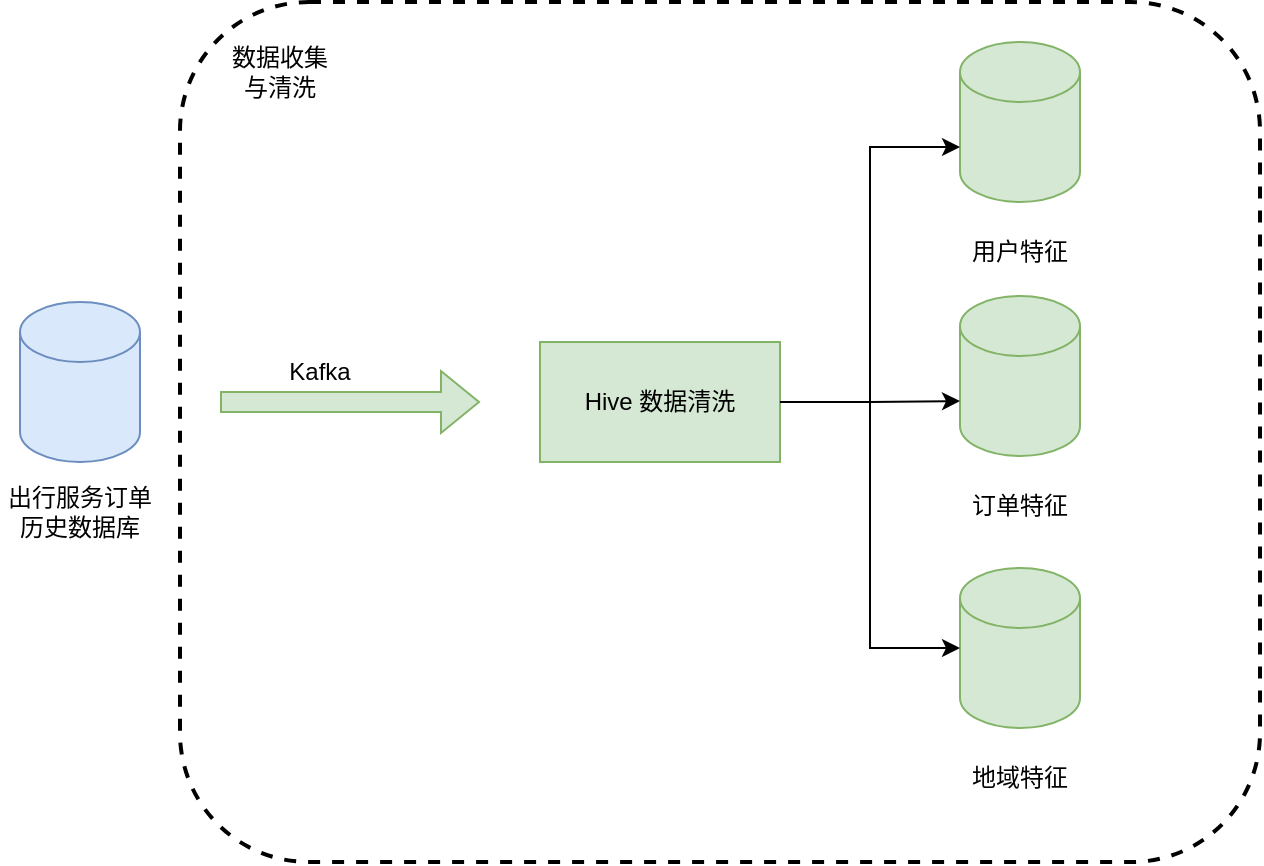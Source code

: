 <mxfile version="24.7.8">
  <diagram name="第 1 页" id="B09jO34l7bWqkV-am1vE">
    <mxGraphModel dx="2522" dy="1291" grid="1" gridSize="10" guides="1" tooltips="1" connect="1" arrows="1" fold="1" page="1" pageScale="1" pageWidth="827" pageHeight="1169" math="0" shadow="0">
      <root>
        <mxCell id="0" />
        <mxCell id="1" parent="0" />
        <mxCell id="l9q7uccA2g5ODQns56o_-4" value="Hive 数据清洗" style="rounded=0;whiteSpace=wrap;html=1;fillColor=#d5e8d4;strokeColor=#82b366;" vertex="1" parent="1">
          <mxGeometry x="360" y="240" width="120" height="60" as="geometry" />
        </mxCell>
        <mxCell id="l9q7uccA2g5ODQns56o_-5" value="" style="shape=flexArrow;endArrow=classic;html=1;rounded=0;fillColor=#d5e8d4;strokeColor=#82b366;" edge="1" parent="1">
          <mxGeometry width="50" height="50" relative="1" as="geometry">
            <mxPoint x="200" y="270" as="sourcePoint" />
            <mxPoint x="330" y="270" as="targetPoint" />
          </mxGeometry>
        </mxCell>
        <mxCell id="l9q7uccA2g5ODQns56o_-6" value="Kafka" style="text;html=1;align=center;verticalAlign=middle;whiteSpace=wrap;rounded=0;" vertex="1" parent="1">
          <mxGeometry x="220" y="240" width="60" height="30" as="geometry" />
        </mxCell>
        <mxCell id="l9q7uccA2g5ODQns56o_-8" value="" style="group" vertex="1" connectable="0" parent="1">
          <mxGeometry x="90" y="220" width="80" height="120" as="geometry" />
        </mxCell>
        <mxCell id="l9q7uccA2g5ODQns56o_-2" value="" style="shape=cylinder3;whiteSpace=wrap;html=1;boundedLbl=1;backgroundOutline=1;size=15;fillColor=#dae8fc;strokeColor=#6c8ebf;" vertex="1" parent="l9q7uccA2g5ODQns56o_-8">
          <mxGeometry x="10" width="60" height="80" as="geometry" />
        </mxCell>
        <mxCell id="l9q7uccA2g5ODQns56o_-3" value="出行服务订单历史数据库" style="text;html=1;align=center;verticalAlign=middle;whiteSpace=wrap;rounded=0;" vertex="1" parent="l9q7uccA2g5ODQns56o_-8">
          <mxGeometry y="90" width="80" height="30" as="geometry" />
        </mxCell>
        <mxCell id="l9q7uccA2g5ODQns56o_-9" value="" style="group" vertex="1" connectable="0" parent="1">
          <mxGeometry x="560" y="90" width="80" height="120" as="geometry" />
        </mxCell>
        <mxCell id="l9q7uccA2g5ODQns56o_-10" value="" style="shape=cylinder3;whiteSpace=wrap;html=1;boundedLbl=1;backgroundOutline=1;size=15;fillColor=#d5e8d4;strokeColor=#82b366;" vertex="1" parent="l9q7uccA2g5ODQns56o_-9">
          <mxGeometry x="10" width="60" height="80" as="geometry" />
        </mxCell>
        <mxCell id="l9q7uccA2g5ODQns56o_-11" value="用户特征" style="text;html=1;align=center;verticalAlign=middle;whiteSpace=wrap;rounded=0;" vertex="1" parent="l9q7uccA2g5ODQns56o_-9">
          <mxGeometry y="90" width="80" height="30" as="geometry" />
        </mxCell>
        <mxCell id="l9q7uccA2g5ODQns56o_-12" value="" style="group" vertex="1" connectable="0" parent="1">
          <mxGeometry x="560" y="217" width="80" height="120" as="geometry" />
        </mxCell>
        <mxCell id="l9q7uccA2g5ODQns56o_-13" value="" style="shape=cylinder3;whiteSpace=wrap;html=1;boundedLbl=1;backgroundOutline=1;size=15;fillColor=#d5e8d4;strokeColor=#82b366;" vertex="1" parent="l9q7uccA2g5ODQns56o_-12">
          <mxGeometry x="10" width="60" height="80" as="geometry" />
        </mxCell>
        <mxCell id="l9q7uccA2g5ODQns56o_-14" value="订单特征" style="text;html=1;align=center;verticalAlign=middle;whiteSpace=wrap;rounded=0;" vertex="1" parent="l9q7uccA2g5ODQns56o_-12">
          <mxGeometry y="90" width="80" height="30" as="geometry" />
        </mxCell>
        <mxCell id="l9q7uccA2g5ODQns56o_-15" value="" style="group" vertex="1" connectable="0" parent="1">
          <mxGeometry x="560" y="353" width="80" height="120" as="geometry" />
        </mxCell>
        <mxCell id="l9q7uccA2g5ODQns56o_-16" value="" style="shape=cylinder3;whiteSpace=wrap;html=1;boundedLbl=1;backgroundOutline=1;size=15;fillColor=#d5e8d4;strokeColor=#82b366;" vertex="1" parent="l9q7uccA2g5ODQns56o_-15">
          <mxGeometry x="10" width="60" height="80" as="geometry" />
        </mxCell>
        <mxCell id="l9q7uccA2g5ODQns56o_-17" value="地域特征" style="text;html=1;align=center;verticalAlign=middle;whiteSpace=wrap;rounded=0;" vertex="1" parent="l9q7uccA2g5ODQns56o_-15">
          <mxGeometry y="90" width="80" height="30" as="geometry" />
        </mxCell>
        <mxCell id="l9q7uccA2g5ODQns56o_-18" style="edgeStyle=orthogonalEdgeStyle;rounded=0;orthogonalLoop=1;jettySize=auto;html=1;exitX=1;exitY=0.5;exitDx=0;exitDy=0;entryX=0;entryY=0;entryDx=0;entryDy=52.5;entryPerimeter=0;" edge="1" parent="1" source="l9q7uccA2g5ODQns56o_-4" target="l9q7uccA2g5ODQns56o_-10">
          <mxGeometry relative="1" as="geometry" />
        </mxCell>
        <mxCell id="l9q7uccA2g5ODQns56o_-19" style="edgeStyle=orthogonalEdgeStyle;rounded=0;orthogonalLoop=1;jettySize=auto;html=1;exitX=1;exitY=0.5;exitDx=0;exitDy=0;entryX=0;entryY=0;entryDx=0;entryDy=52.5;entryPerimeter=0;" edge="1" parent="1" source="l9q7uccA2g5ODQns56o_-4" target="l9q7uccA2g5ODQns56o_-13">
          <mxGeometry relative="1" as="geometry" />
        </mxCell>
        <mxCell id="l9q7uccA2g5ODQns56o_-20" style="edgeStyle=orthogonalEdgeStyle;rounded=0;orthogonalLoop=1;jettySize=auto;html=1;exitX=1;exitY=0.5;exitDx=0;exitDy=0;entryX=0;entryY=0.5;entryDx=0;entryDy=0;entryPerimeter=0;" edge="1" parent="1" source="l9q7uccA2g5ODQns56o_-4" target="l9q7uccA2g5ODQns56o_-16">
          <mxGeometry relative="1" as="geometry" />
        </mxCell>
        <mxCell id="l9q7uccA2g5ODQns56o_-21" value="" style="rounded=1;whiteSpace=wrap;html=1;fillColor=none;strokeWidth=2;dashed=1;" vertex="1" parent="1">
          <mxGeometry x="180" y="70" width="540" height="430" as="geometry" />
        </mxCell>
        <mxCell id="l9q7uccA2g5ODQns56o_-22" value="数据收集与清洗" style="text;html=1;align=center;verticalAlign=middle;whiteSpace=wrap;rounded=0;" vertex="1" parent="1">
          <mxGeometry x="200" y="90" width="60" height="30" as="geometry" />
        </mxCell>
      </root>
    </mxGraphModel>
  </diagram>
</mxfile>
